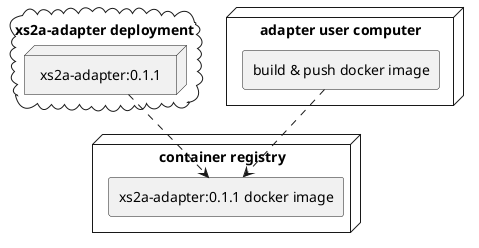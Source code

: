 @startuml

cloud "xs2a-adapter deployment" {
    node adptr as "xs2a-adapter:0.1.1"
}

node "container registry" {
    rectangle img as "xs2a-adapter:0.1.1 docker image"
}

node "adapter user computer" {
    rectangle build as "build & push docker image"
}

build ..> img
adptr ..> img

@enduml
